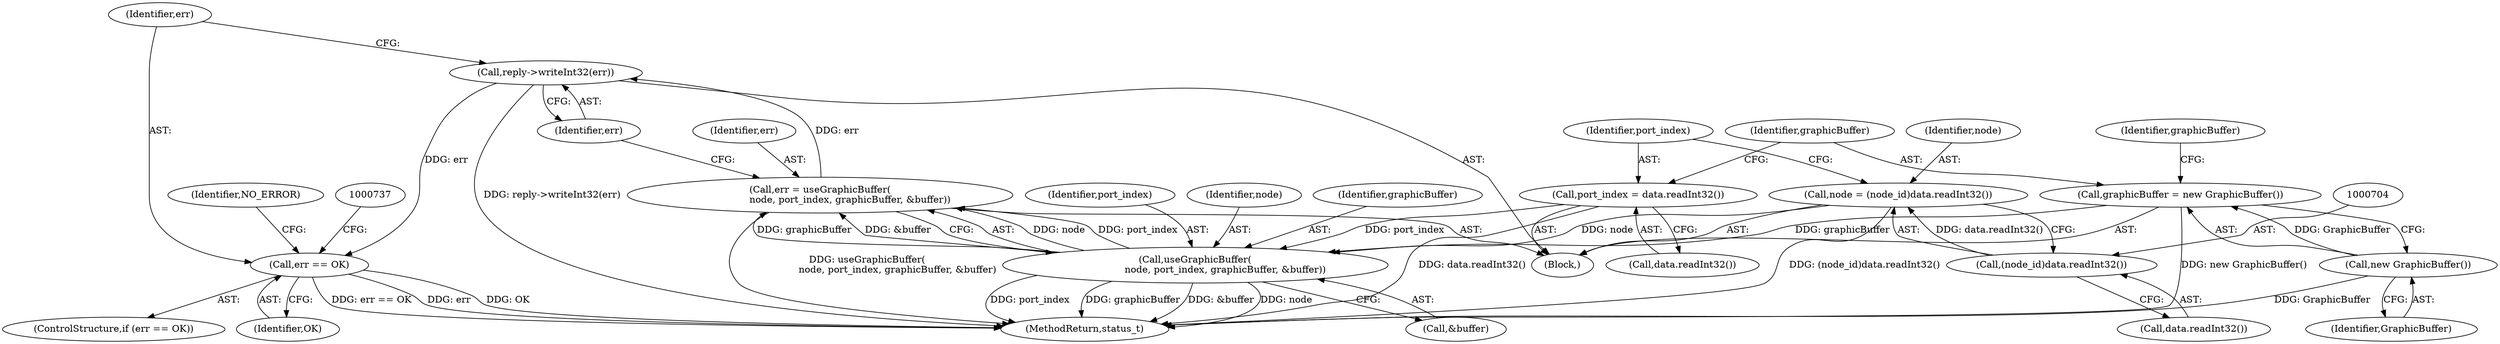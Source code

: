 digraph "0_Android_db829699d3293f254a7387894303451a91278986@API" {
"1000728" [label="(Call,reply->writeInt32(err))"];
"1000720" [label="(Call,err = useGraphicBuffer(\n                    node, port_index, graphicBuffer, &buffer))"];
"1000722" [label="(Call,useGraphicBuffer(\n                    node, port_index, graphicBuffer, &buffer))"];
"1000701" [label="(Call,node = (node_id)data.readInt32())"];
"1000703" [label="(Call,(node_id)data.readInt32())"];
"1000707" [label="(Call,port_index = data.readInt32())"];
"1000711" [label="(Call,graphicBuffer = new GraphicBuffer())"];
"1000713" [label="(Call,new GraphicBuffer())"];
"1000731" [label="(Call,err == OK)"];
"1000732" [label="(Identifier,err)"];
"1000740" [label="(Identifier,NO_ERROR)"];
"1000709" [label="(Call,data.readInt32())"];
"1000703" [label="(Call,(node_id)data.readInt32())"];
"1000722" [label="(Call,useGraphicBuffer(\n                    node, port_index, graphicBuffer, &buffer))"];
"1000724" [label="(Identifier,port_index)"];
"1000714" [label="(Identifier,GraphicBuffer)"];
"1000711" [label="(Call,graphicBuffer = new GraphicBuffer())"];
"1000730" [label="(ControlStructure,if (err == OK))"];
"1000728" [label="(Call,reply->writeInt32(err))"];
"1000708" [label="(Identifier,port_index)"];
"1000723" [label="(Identifier,node)"];
"1000726" [label="(Call,&buffer)"];
"1000712" [label="(Identifier,graphicBuffer)"];
"1000731" [label="(Call,err == OK)"];
"1000695" [label="(Block,)"];
"1000707" [label="(Call,port_index = data.readInt32())"];
"1001353" [label="(MethodReturn,status_t)"];
"1000717" [label="(Identifier,graphicBuffer)"];
"1000721" [label="(Identifier,err)"];
"1000733" [label="(Identifier,OK)"];
"1000701" [label="(Call,node = (node_id)data.readInt32())"];
"1000702" [label="(Identifier,node)"];
"1000713" [label="(Call,new GraphicBuffer())"];
"1000720" [label="(Call,err = useGraphicBuffer(\n                    node, port_index, graphicBuffer, &buffer))"];
"1000725" [label="(Identifier,graphicBuffer)"];
"1000705" [label="(Call,data.readInt32())"];
"1000729" [label="(Identifier,err)"];
"1000728" -> "1000695"  [label="AST: "];
"1000728" -> "1000729"  [label="CFG: "];
"1000729" -> "1000728"  [label="AST: "];
"1000732" -> "1000728"  [label="CFG: "];
"1000728" -> "1001353"  [label="DDG: reply->writeInt32(err)"];
"1000720" -> "1000728"  [label="DDG: err"];
"1000728" -> "1000731"  [label="DDG: err"];
"1000720" -> "1000695"  [label="AST: "];
"1000720" -> "1000722"  [label="CFG: "];
"1000721" -> "1000720"  [label="AST: "];
"1000722" -> "1000720"  [label="AST: "];
"1000729" -> "1000720"  [label="CFG: "];
"1000720" -> "1001353"  [label="DDG: useGraphicBuffer(\n                    node, port_index, graphicBuffer, &buffer)"];
"1000722" -> "1000720"  [label="DDG: node"];
"1000722" -> "1000720"  [label="DDG: port_index"];
"1000722" -> "1000720"  [label="DDG: graphicBuffer"];
"1000722" -> "1000720"  [label="DDG: &buffer"];
"1000722" -> "1000726"  [label="CFG: "];
"1000723" -> "1000722"  [label="AST: "];
"1000724" -> "1000722"  [label="AST: "];
"1000725" -> "1000722"  [label="AST: "];
"1000726" -> "1000722"  [label="AST: "];
"1000722" -> "1001353"  [label="DDG: port_index"];
"1000722" -> "1001353"  [label="DDG: graphicBuffer"];
"1000722" -> "1001353"  [label="DDG: &buffer"];
"1000722" -> "1001353"  [label="DDG: node"];
"1000701" -> "1000722"  [label="DDG: node"];
"1000707" -> "1000722"  [label="DDG: port_index"];
"1000711" -> "1000722"  [label="DDG: graphicBuffer"];
"1000701" -> "1000695"  [label="AST: "];
"1000701" -> "1000703"  [label="CFG: "];
"1000702" -> "1000701"  [label="AST: "];
"1000703" -> "1000701"  [label="AST: "];
"1000708" -> "1000701"  [label="CFG: "];
"1000701" -> "1001353"  [label="DDG: (node_id)data.readInt32()"];
"1000703" -> "1000701"  [label="DDG: data.readInt32()"];
"1000703" -> "1000705"  [label="CFG: "];
"1000704" -> "1000703"  [label="AST: "];
"1000705" -> "1000703"  [label="AST: "];
"1000707" -> "1000695"  [label="AST: "];
"1000707" -> "1000709"  [label="CFG: "];
"1000708" -> "1000707"  [label="AST: "];
"1000709" -> "1000707"  [label="AST: "];
"1000712" -> "1000707"  [label="CFG: "];
"1000707" -> "1001353"  [label="DDG: data.readInt32()"];
"1000711" -> "1000695"  [label="AST: "];
"1000711" -> "1000713"  [label="CFG: "];
"1000712" -> "1000711"  [label="AST: "];
"1000713" -> "1000711"  [label="AST: "];
"1000717" -> "1000711"  [label="CFG: "];
"1000711" -> "1001353"  [label="DDG: new GraphicBuffer()"];
"1000713" -> "1000711"  [label="DDG: GraphicBuffer"];
"1000713" -> "1000714"  [label="CFG: "];
"1000714" -> "1000713"  [label="AST: "];
"1000713" -> "1001353"  [label="DDG: GraphicBuffer"];
"1000731" -> "1000730"  [label="AST: "];
"1000731" -> "1000733"  [label="CFG: "];
"1000732" -> "1000731"  [label="AST: "];
"1000733" -> "1000731"  [label="AST: "];
"1000737" -> "1000731"  [label="CFG: "];
"1000740" -> "1000731"  [label="CFG: "];
"1000731" -> "1001353"  [label="DDG: err == OK"];
"1000731" -> "1001353"  [label="DDG: err"];
"1000731" -> "1001353"  [label="DDG: OK"];
}
